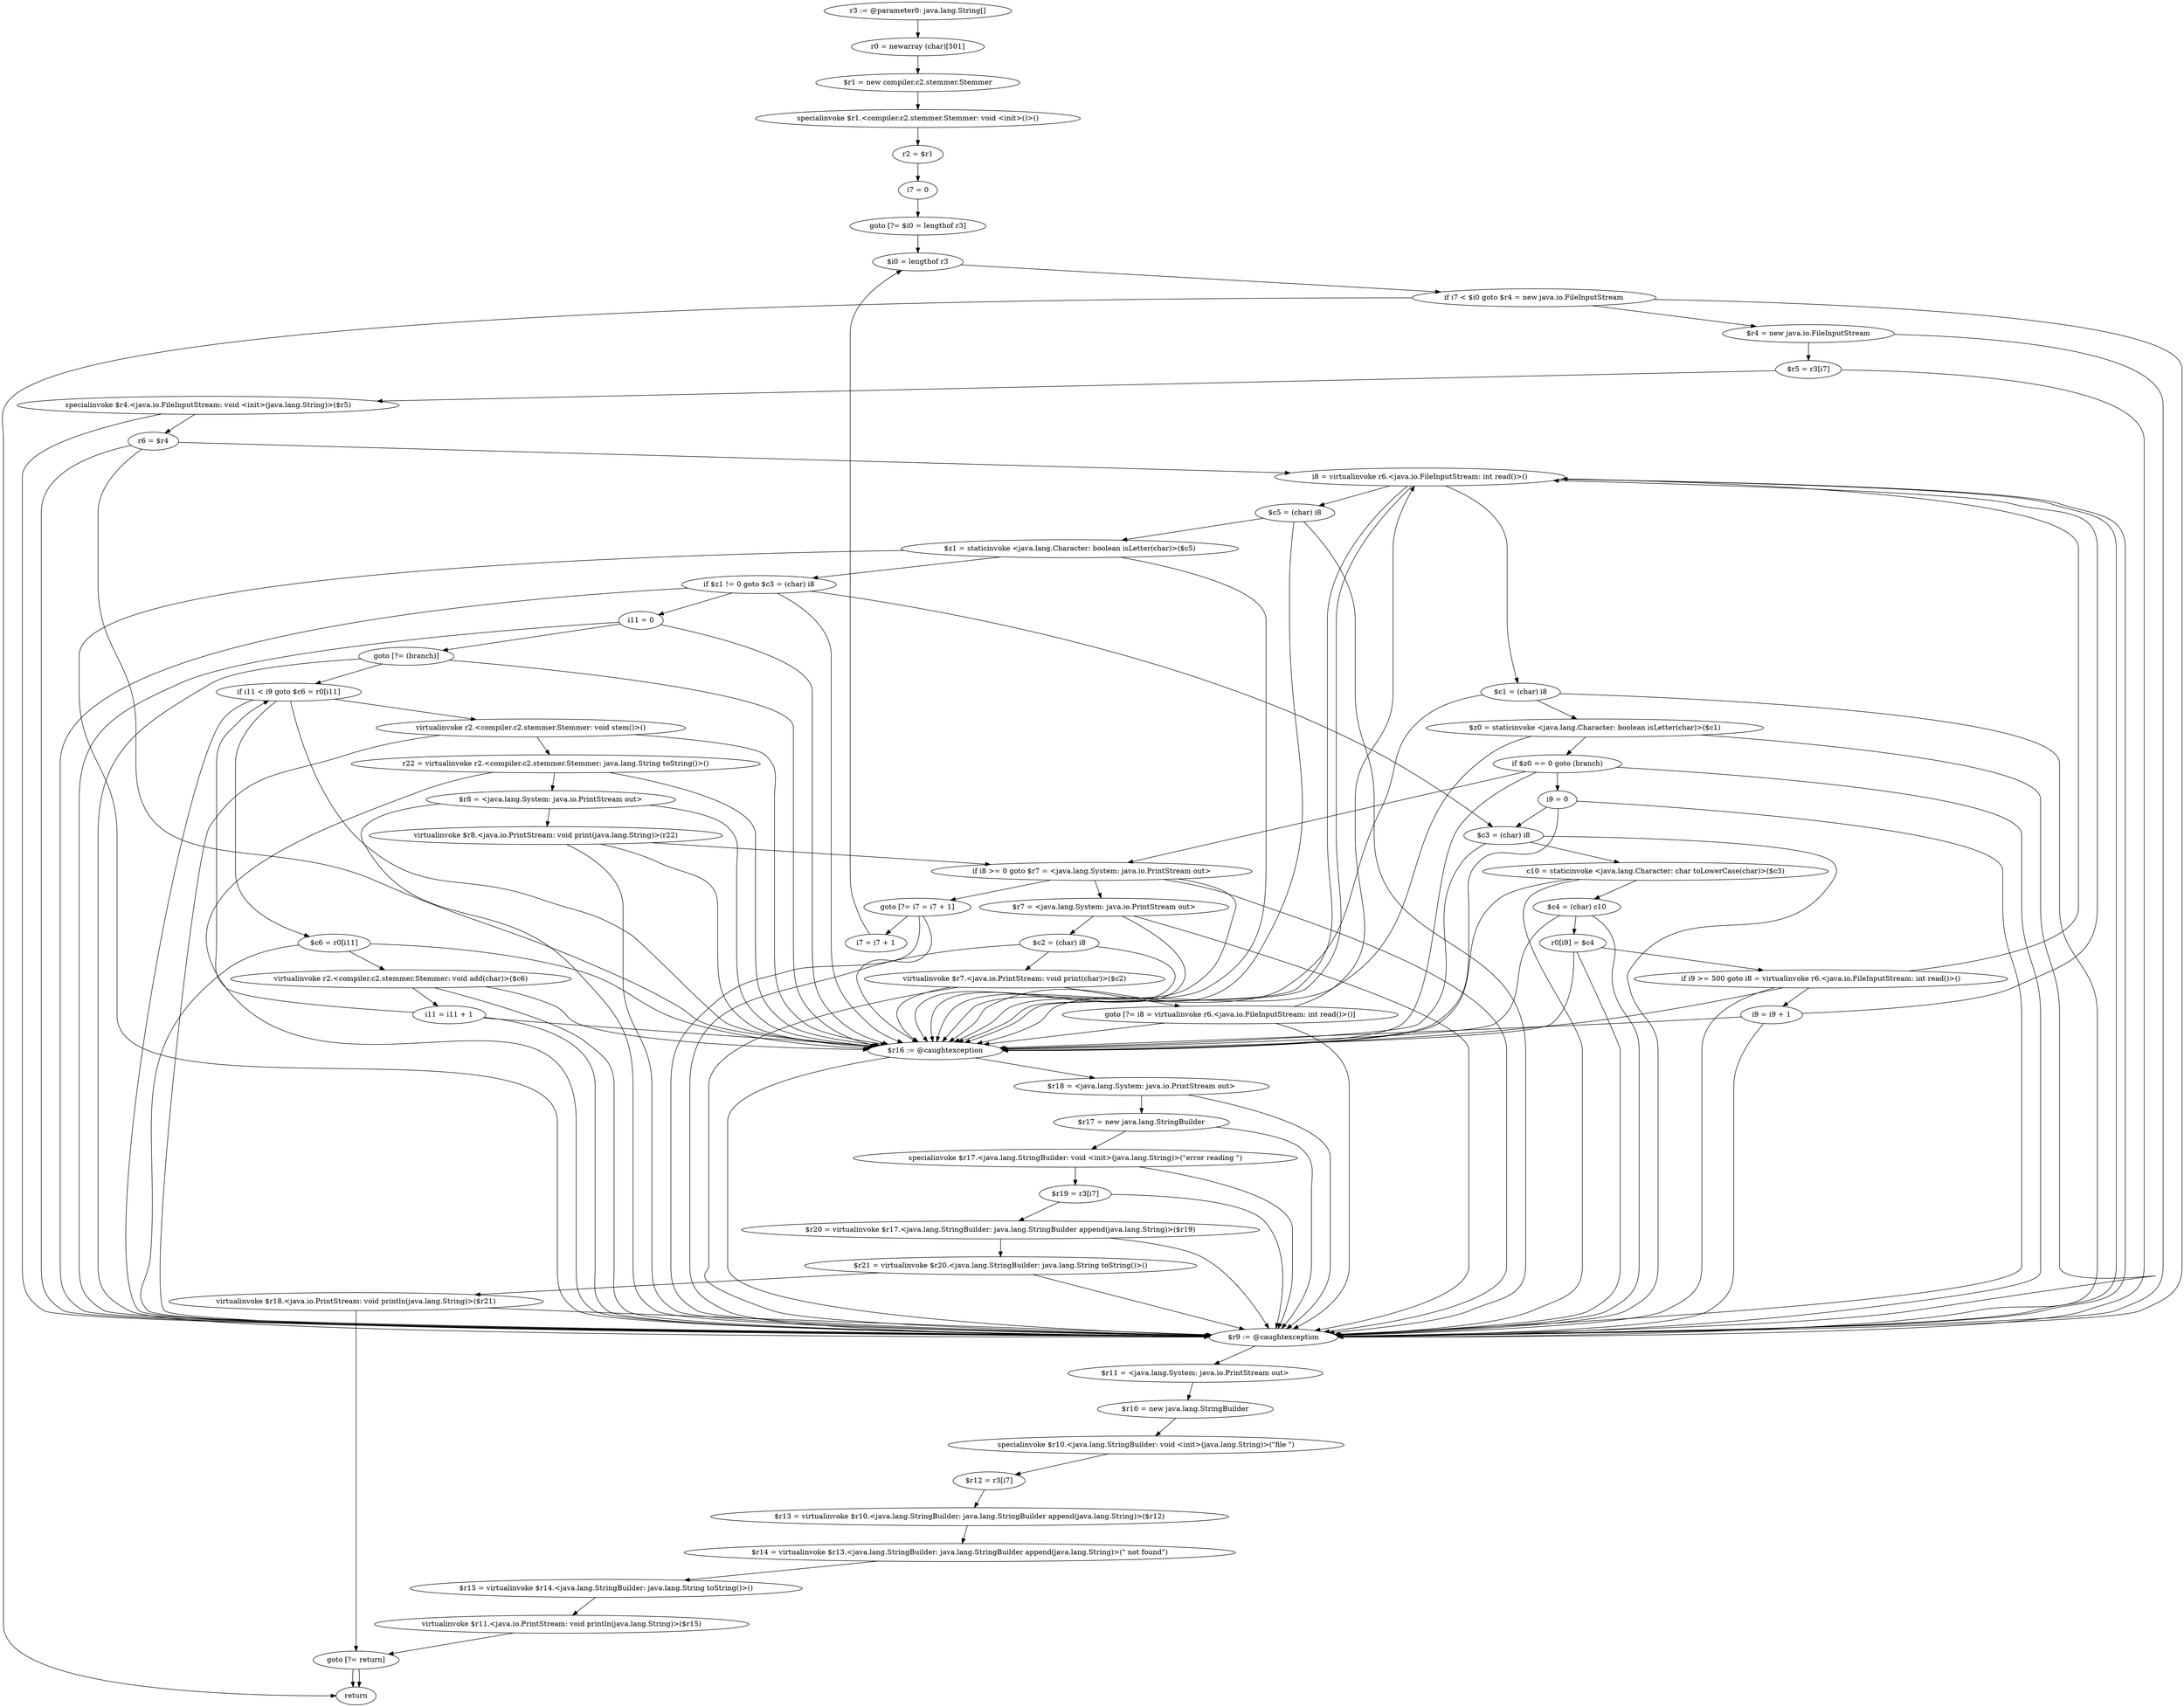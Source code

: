 digraph "unitGraph" {
    "r3 := @parameter0: java.lang.String[]"
    "r0 = newarray (char)[501]"
    "$r1 = new compiler.c2.stemmer.Stemmer"
    "specialinvoke $r1.<compiler.c2.stemmer.Stemmer: void <init>()>()"
    "r2 = $r1"
    "i7 = 0"
    "goto [?= $i0 = lengthof r3]"
    "$r4 = new java.io.FileInputStream"
    "$r5 = r3[i7]"
    "specialinvoke $r4.<java.io.FileInputStream: void <init>(java.lang.String)>($r5)"
    "r6 = $r4"
    "i8 = virtualinvoke r6.<java.io.FileInputStream: int read()>()"
    "$c1 = (char) i8"
    "$z0 = staticinvoke <java.lang.Character: boolean isLetter(char)>($c1)"
    "if $z0 == 0 goto (branch)"
    "i9 = 0"
    "$c3 = (char) i8"
    "c10 = staticinvoke <java.lang.Character: char toLowerCase(char)>($c3)"
    "$c4 = (char) c10"
    "r0[i9] = $c4"
    "if i9 >= 500 goto i8 = virtualinvoke r6.<java.io.FileInputStream: int read()>()"
    "i9 = i9 + 1"
    "$c5 = (char) i8"
    "$z1 = staticinvoke <java.lang.Character: boolean isLetter(char)>($c5)"
    "if $z1 != 0 goto $c3 = (char) i8"
    "i11 = 0"
    "goto [?= (branch)]"
    "$c6 = r0[i11]"
    "virtualinvoke r2.<compiler.c2.stemmer.Stemmer: void add(char)>($c6)"
    "i11 = i11 + 1"
    "if i11 < i9 goto $c6 = r0[i11]"
    "virtualinvoke r2.<compiler.c2.stemmer.Stemmer: void stem()>()"
    "r22 = virtualinvoke r2.<compiler.c2.stemmer.Stemmer: java.lang.String toString()>()"
    "$r8 = <java.lang.System: java.io.PrintStream out>"
    "virtualinvoke $r8.<java.io.PrintStream: void print(java.lang.String)>(r22)"
    "if i8 >= 0 goto $r7 = <java.lang.System: java.io.PrintStream out>"
    "goto [?= i7 = i7 + 1]"
    "$r7 = <java.lang.System: java.io.PrintStream out>"
    "$c2 = (char) i8"
    "virtualinvoke $r7.<java.io.PrintStream: void print(char)>($c2)"
    "goto [?= i8 = virtualinvoke r6.<java.io.FileInputStream: int read()>()]"
    "$r16 := @caughtexception"
    "$r18 = <java.lang.System: java.io.PrintStream out>"
    "$r17 = new java.lang.StringBuilder"
    "specialinvoke $r17.<java.lang.StringBuilder: void <init>(java.lang.String)>(\"error reading \")"
    "$r19 = r3[i7]"
    "$r20 = virtualinvoke $r17.<java.lang.StringBuilder: java.lang.StringBuilder append(java.lang.String)>($r19)"
    "$r21 = virtualinvoke $r20.<java.lang.StringBuilder: java.lang.String toString()>()"
    "virtualinvoke $r18.<java.io.PrintStream: void println(java.lang.String)>($r21)"
    "goto [?= return]"
    "$r9 := @caughtexception"
    "$r11 = <java.lang.System: java.io.PrintStream out>"
    "$r10 = new java.lang.StringBuilder"
    "specialinvoke $r10.<java.lang.StringBuilder: void <init>(java.lang.String)>(\"file \")"
    "$r12 = r3[i7]"
    "$r13 = virtualinvoke $r10.<java.lang.StringBuilder: java.lang.StringBuilder append(java.lang.String)>($r12)"
    "$r14 = virtualinvoke $r13.<java.lang.StringBuilder: java.lang.StringBuilder append(java.lang.String)>(\" not found\")"
    "$r15 = virtualinvoke $r14.<java.lang.StringBuilder: java.lang.String toString()>()"
    "virtualinvoke $r11.<java.io.PrintStream: void println(java.lang.String)>($r15)"
    "i7 = i7 + 1"
    "$i0 = lengthof r3"
    "if i7 < $i0 goto $r4 = new java.io.FileInputStream"
    "return"
    "r3 := @parameter0: java.lang.String[]"->"r0 = newarray (char)[501]";
    "r0 = newarray (char)[501]"->"$r1 = new compiler.c2.stemmer.Stemmer";
    "$r1 = new compiler.c2.stemmer.Stemmer"->"specialinvoke $r1.<compiler.c2.stemmer.Stemmer: void <init>()>()";
    "specialinvoke $r1.<compiler.c2.stemmer.Stemmer: void <init>()>()"->"r2 = $r1";
    "r2 = $r1"->"i7 = 0";
    "i7 = 0"->"goto [?= $i0 = lengthof r3]";
    "goto [?= $i0 = lengthof r3]"->"$i0 = lengthof r3";
    "$r4 = new java.io.FileInputStream"->"$r5 = r3[i7]";
    "$r4 = new java.io.FileInputStream"->"$r9 := @caughtexception";
    "$r5 = r3[i7]"->"specialinvoke $r4.<java.io.FileInputStream: void <init>(java.lang.String)>($r5)";
    "$r5 = r3[i7]"->"$r9 := @caughtexception";
    "specialinvoke $r4.<java.io.FileInputStream: void <init>(java.lang.String)>($r5)"->"r6 = $r4";
    "specialinvoke $r4.<java.io.FileInputStream: void <init>(java.lang.String)>($r5)"->"$r9 := @caughtexception";
    "r6 = $r4"->"$r16 := @caughtexception";
    "r6 = $r4"->"$r9 := @caughtexception";
    "r6 = $r4"->"i8 = virtualinvoke r6.<java.io.FileInputStream: int read()>()";
    "i8 = virtualinvoke r6.<java.io.FileInputStream: int read()>()"->"$r16 := @caughtexception";
    "i8 = virtualinvoke r6.<java.io.FileInputStream: int read()>()"->"$r9 := @caughtexception";
    "i8 = virtualinvoke r6.<java.io.FileInputStream: int read()>()"->"$c1 = (char) i8";
    "$c1 = (char) i8"->"$r16 := @caughtexception";
    "$c1 = (char) i8"->"$r9 := @caughtexception";
    "$c1 = (char) i8"->"$z0 = staticinvoke <java.lang.Character: boolean isLetter(char)>($c1)";
    "$z0 = staticinvoke <java.lang.Character: boolean isLetter(char)>($c1)"->"$r16 := @caughtexception";
    "$z0 = staticinvoke <java.lang.Character: boolean isLetter(char)>($c1)"->"$r9 := @caughtexception";
    "$z0 = staticinvoke <java.lang.Character: boolean isLetter(char)>($c1)"->"if $z0 == 0 goto (branch)";
    "if $z0 == 0 goto (branch)"->"i9 = 0";
    "if $z0 == 0 goto (branch)"->"if i8 >= 0 goto $r7 = <java.lang.System: java.io.PrintStream out>";
    "if $z0 == 0 goto (branch)"->"$r16 := @caughtexception";
    "if $z0 == 0 goto (branch)"->"$r9 := @caughtexception";
    "i9 = 0"->"$r16 := @caughtexception";
    "i9 = 0"->"$r9 := @caughtexception";
    "i9 = 0"->"$c3 = (char) i8";
    "$c3 = (char) i8"->"$r16 := @caughtexception";
    "$c3 = (char) i8"->"$r9 := @caughtexception";
    "$c3 = (char) i8"->"c10 = staticinvoke <java.lang.Character: char toLowerCase(char)>($c3)";
    "c10 = staticinvoke <java.lang.Character: char toLowerCase(char)>($c3)"->"$r16 := @caughtexception";
    "c10 = staticinvoke <java.lang.Character: char toLowerCase(char)>($c3)"->"$r9 := @caughtexception";
    "c10 = staticinvoke <java.lang.Character: char toLowerCase(char)>($c3)"->"$c4 = (char) c10";
    "$c4 = (char) c10"->"$r16 := @caughtexception";
    "$c4 = (char) c10"->"$r9 := @caughtexception";
    "$c4 = (char) c10"->"r0[i9] = $c4";
    "r0[i9] = $c4"->"$r16 := @caughtexception";
    "r0[i9] = $c4"->"$r9 := @caughtexception";
    "r0[i9] = $c4"->"if i9 >= 500 goto i8 = virtualinvoke r6.<java.io.FileInputStream: int read()>()";
    "if i9 >= 500 goto i8 = virtualinvoke r6.<java.io.FileInputStream: int read()>()"->"i9 = i9 + 1";
    "if i9 >= 500 goto i8 = virtualinvoke r6.<java.io.FileInputStream: int read()>()"->"i8 = virtualinvoke r6.<java.io.FileInputStream: int read()>()";
    "if i9 >= 500 goto i8 = virtualinvoke r6.<java.io.FileInputStream: int read()>()"->"$r16 := @caughtexception";
    "if i9 >= 500 goto i8 = virtualinvoke r6.<java.io.FileInputStream: int read()>()"->"$r9 := @caughtexception";
    "i9 = i9 + 1"->"$r16 := @caughtexception";
    "i9 = i9 + 1"->"$r9 := @caughtexception";
    "i9 = i9 + 1"->"i8 = virtualinvoke r6.<java.io.FileInputStream: int read()>()";
    "i8 = virtualinvoke r6.<java.io.FileInputStream: int read()>()"->"$r16 := @caughtexception";
    "i8 = virtualinvoke r6.<java.io.FileInputStream: int read()>()"->"$r9 := @caughtexception";
    "i8 = virtualinvoke r6.<java.io.FileInputStream: int read()>()"->"$c5 = (char) i8";
    "$c5 = (char) i8"->"$r16 := @caughtexception";
    "$c5 = (char) i8"->"$r9 := @caughtexception";
    "$c5 = (char) i8"->"$z1 = staticinvoke <java.lang.Character: boolean isLetter(char)>($c5)";
    "$z1 = staticinvoke <java.lang.Character: boolean isLetter(char)>($c5)"->"$r16 := @caughtexception";
    "$z1 = staticinvoke <java.lang.Character: boolean isLetter(char)>($c5)"->"$r9 := @caughtexception";
    "$z1 = staticinvoke <java.lang.Character: boolean isLetter(char)>($c5)"->"if $z1 != 0 goto $c3 = (char) i8";
    "if $z1 != 0 goto $c3 = (char) i8"->"i11 = 0";
    "if $z1 != 0 goto $c3 = (char) i8"->"$c3 = (char) i8";
    "if $z1 != 0 goto $c3 = (char) i8"->"$r16 := @caughtexception";
    "if $z1 != 0 goto $c3 = (char) i8"->"$r9 := @caughtexception";
    "i11 = 0"->"$r16 := @caughtexception";
    "i11 = 0"->"$r9 := @caughtexception";
    "i11 = 0"->"goto [?= (branch)]";
    "goto [?= (branch)]"->"$r16 := @caughtexception";
    "goto [?= (branch)]"->"$r9 := @caughtexception";
    "goto [?= (branch)]"->"if i11 < i9 goto $c6 = r0[i11]";
    "$c6 = r0[i11]"->"$r16 := @caughtexception";
    "$c6 = r0[i11]"->"$r9 := @caughtexception";
    "$c6 = r0[i11]"->"virtualinvoke r2.<compiler.c2.stemmer.Stemmer: void add(char)>($c6)";
    "virtualinvoke r2.<compiler.c2.stemmer.Stemmer: void add(char)>($c6)"->"$r16 := @caughtexception";
    "virtualinvoke r2.<compiler.c2.stemmer.Stemmer: void add(char)>($c6)"->"$r9 := @caughtexception";
    "virtualinvoke r2.<compiler.c2.stemmer.Stemmer: void add(char)>($c6)"->"i11 = i11 + 1";
    "i11 = i11 + 1"->"$r16 := @caughtexception";
    "i11 = i11 + 1"->"$r9 := @caughtexception";
    "i11 = i11 + 1"->"if i11 < i9 goto $c6 = r0[i11]";
    "if i11 < i9 goto $c6 = r0[i11]"->"virtualinvoke r2.<compiler.c2.stemmer.Stemmer: void stem()>()";
    "if i11 < i9 goto $c6 = r0[i11]"->"$c6 = r0[i11]";
    "if i11 < i9 goto $c6 = r0[i11]"->"$r16 := @caughtexception";
    "if i11 < i9 goto $c6 = r0[i11]"->"$r9 := @caughtexception";
    "virtualinvoke r2.<compiler.c2.stemmer.Stemmer: void stem()>()"->"$r16 := @caughtexception";
    "virtualinvoke r2.<compiler.c2.stemmer.Stemmer: void stem()>()"->"$r9 := @caughtexception";
    "virtualinvoke r2.<compiler.c2.stemmer.Stemmer: void stem()>()"->"r22 = virtualinvoke r2.<compiler.c2.stemmer.Stemmer: java.lang.String toString()>()";
    "r22 = virtualinvoke r2.<compiler.c2.stemmer.Stemmer: java.lang.String toString()>()"->"$r16 := @caughtexception";
    "r22 = virtualinvoke r2.<compiler.c2.stemmer.Stemmer: java.lang.String toString()>()"->"$r9 := @caughtexception";
    "r22 = virtualinvoke r2.<compiler.c2.stemmer.Stemmer: java.lang.String toString()>()"->"$r8 = <java.lang.System: java.io.PrintStream out>";
    "$r8 = <java.lang.System: java.io.PrintStream out>"->"$r16 := @caughtexception";
    "$r8 = <java.lang.System: java.io.PrintStream out>"->"$r9 := @caughtexception";
    "$r8 = <java.lang.System: java.io.PrintStream out>"->"virtualinvoke $r8.<java.io.PrintStream: void print(java.lang.String)>(r22)";
    "virtualinvoke $r8.<java.io.PrintStream: void print(java.lang.String)>(r22)"->"$r16 := @caughtexception";
    "virtualinvoke $r8.<java.io.PrintStream: void print(java.lang.String)>(r22)"->"$r9 := @caughtexception";
    "virtualinvoke $r8.<java.io.PrintStream: void print(java.lang.String)>(r22)"->"if i8 >= 0 goto $r7 = <java.lang.System: java.io.PrintStream out>";
    "if i8 >= 0 goto $r7 = <java.lang.System: java.io.PrintStream out>"->"goto [?= i7 = i7 + 1]";
    "if i8 >= 0 goto $r7 = <java.lang.System: java.io.PrintStream out>"->"$r7 = <java.lang.System: java.io.PrintStream out>";
    "if i8 >= 0 goto $r7 = <java.lang.System: java.io.PrintStream out>"->"$r16 := @caughtexception";
    "if i8 >= 0 goto $r7 = <java.lang.System: java.io.PrintStream out>"->"$r9 := @caughtexception";
    "goto [?= i7 = i7 + 1]"->"$r16 := @caughtexception";
    "goto [?= i7 = i7 + 1]"->"$r9 := @caughtexception";
    "goto [?= i7 = i7 + 1]"->"i7 = i7 + 1";
    "$r7 = <java.lang.System: java.io.PrintStream out>"->"$r16 := @caughtexception";
    "$r7 = <java.lang.System: java.io.PrintStream out>"->"$r9 := @caughtexception";
    "$r7 = <java.lang.System: java.io.PrintStream out>"->"$c2 = (char) i8";
    "$c2 = (char) i8"->"$r16 := @caughtexception";
    "$c2 = (char) i8"->"$r9 := @caughtexception";
    "$c2 = (char) i8"->"virtualinvoke $r7.<java.io.PrintStream: void print(char)>($c2)";
    "virtualinvoke $r7.<java.io.PrintStream: void print(char)>($c2)"->"$r16 := @caughtexception";
    "virtualinvoke $r7.<java.io.PrintStream: void print(char)>($c2)"->"$r9 := @caughtexception";
    "virtualinvoke $r7.<java.io.PrintStream: void print(char)>($c2)"->"goto [?= i8 = virtualinvoke r6.<java.io.FileInputStream: int read()>()]";
    "goto [?= i8 = virtualinvoke r6.<java.io.FileInputStream: int read()>()]"->"$r16 := @caughtexception";
    "goto [?= i8 = virtualinvoke r6.<java.io.FileInputStream: int read()>()]"->"$r9 := @caughtexception";
    "goto [?= i8 = virtualinvoke r6.<java.io.FileInputStream: int read()>()]"->"i8 = virtualinvoke r6.<java.io.FileInputStream: int read()>()";
    "$r16 := @caughtexception"->"$r18 = <java.lang.System: java.io.PrintStream out>";
    "$r16 := @caughtexception"->"$r9 := @caughtexception";
    "$r18 = <java.lang.System: java.io.PrintStream out>"->"$r17 = new java.lang.StringBuilder";
    "$r18 = <java.lang.System: java.io.PrintStream out>"->"$r9 := @caughtexception";
    "$r17 = new java.lang.StringBuilder"->"specialinvoke $r17.<java.lang.StringBuilder: void <init>(java.lang.String)>(\"error reading \")";
    "$r17 = new java.lang.StringBuilder"->"$r9 := @caughtexception";
    "specialinvoke $r17.<java.lang.StringBuilder: void <init>(java.lang.String)>(\"error reading \")"->"$r19 = r3[i7]";
    "specialinvoke $r17.<java.lang.StringBuilder: void <init>(java.lang.String)>(\"error reading \")"->"$r9 := @caughtexception";
    "$r19 = r3[i7]"->"$r20 = virtualinvoke $r17.<java.lang.StringBuilder: java.lang.StringBuilder append(java.lang.String)>($r19)";
    "$r19 = r3[i7]"->"$r9 := @caughtexception";
    "$r20 = virtualinvoke $r17.<java.lang.StringBuilder: java.lang.StringBuilder append(java.lang.String)>($r19)"->"$r21 = virtualinvoke $r20.<java.lang.StringBuilder: java.lang.String toString()>()";
    "$r20 = virtualinvoke $r17.<java.lang.StringBuilder: java.lang.StringBuilder append(java.lang.String)>($r19)"->"$r9 := @caughtexception";
    "$r21 = virtualinvoke $r20.<java.lang.StringBuilder: java.lang.String toString()>()"->"virtualinvoke $r18.<java.io.PrintStream: void println(java.lang.String)>($r21)";
    "$r21 = virtualinvoke $r20.<java.lang.StringBuilder: java.lang.String toString()>()"->"$r9 := @caughtexception";
    "virtualinvoke $r18.<java.io.PrintStream: void println(java.lang.String)>($r21)"->"goto [?= return]";
    "virtualinvoke $r18.<java.io.PrintStream: void println(java.lang.String)>($r21)"->"$r9 := @caughtexception";
    "goto [?= return]"->"return";
    "$r9 := @caughtexception"->"$r11 = <java.lang.System: java.io.PrintStream out>";
    "$r11 = <java.lang.System: java.io.PrintStream out>"->"$r10 = new java.lang.StringBuilder";
    "$r10 = new java.lang.StringBuilder"->"specialinvoke $r10.<java.lang.StringBuilder: void <init>(java.lang.String)>(\"file \")";
    "specialinvoke $r10.<java.lang.StringBuilder: void <init>(java.lang.String)>(\"file \")"->"$r12 = r3[i7]";
    "$r12 = r3[i7]"->"$r13 = virtualinvoke $r10.<java.lang.StringBuilder: java.lang.StringBuilder append(java.lang.String)>($r12)";
    "$r13 = virtualinvoke $r10.<java.lang.StringBuilder: java.lang.StringBuilder append(java.lang.String)>($r12)"->"$r14 = virtualinvoke $r13.<java.lang.StringBuilder: java.lang.StringBuilder append(java.lang.String)>(\" not found\")";
    "$r14 = virtualinvoke $r13.<java.lang.StringBuilder: java.lang.StringBuilder append(java.lang.String)>(\" not found\")"->"$r15 = virtualinvoke $r14.<java.lang.StringBuilder: java.lang.String toString()>()";
    "$r15 = virtualinvoke $r14.<java.lang.StringBuilder: java.lang.String toString()>()"->"virtualinvoke $r11.<java.io.PrintStream: void println(java.lang.String)>($r15)";
    "virtualinvoke $r11.<java.io.PrintStream: void println(java.lang.String)>($r15)"->"goto [?= return]";
    "goto [?= return]"->"return";
    "i7 = i7 + 1"->"$i0 = lengthof r3";
    "$i0 = lengthof r3"->"if i7 < $i0 goto $r4 = new java.io.FileInputStream";
    "if i7 < $i0 goto $r4 = new java.io.FileInputStream"->"return";
    "if i7 < $i0 goto $r4 = new java.io.FileInputStream"->"$r4 = new java.io.FileInputStream";
    "if i7 < $i0 goto $r4 = new java.io.FileInputStream"->"$r9 := @caughtexception";
}
